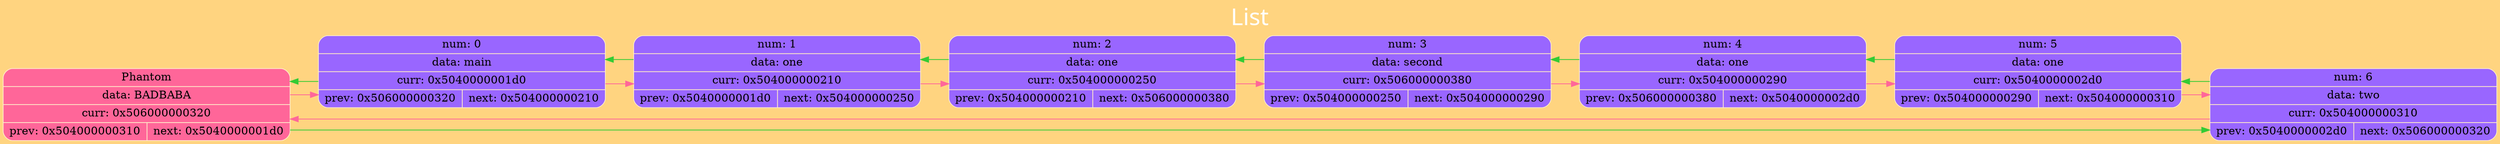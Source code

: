 digraph G
{
label="List";
 labelloc="t";
 fontsize=30
 fontname="Verdana";
 fontcolor="#FFFFFF"

rankdir=LR; splines=ortho; size="200,300"; bgcolor="#ffd480";
{ node_0x506000000320 [shape = record; style="rounded, filled", fillcolor="#ff6699", color="#FFE9C7", label=" { Phantom } | { data: BADBABA } | { curr: 0x506000000320 } | { { prev: 0x504000000310 } | { next: 0x5040000001d0 } }  "] 
}
node_0x5040000001d0 [shape = record; style="rounded, filled", fillcolor="#9966FF", color="#FFE9C7", label=" { num: 0 } | { data: main } | { curr: 0x5040000001d0 } | { { prev: 0x506000000320 } | { next: 0x504000000210 } }  "] 
node_0x504000000210 [shape = record; style="rounded, filled", fillcolor="#9966FF", color="#FFE9C7", label=" { num: 1 } | { data: one } | { curr: 0x504000000210 } | { { prev: 0x5040000001d0 } | { next: 0x504000000250 } }  "] 
node_0x504000000250 [shape = record; style="rounded, filled", fillcolor="#9966FF", color="#FFE9C7", label=" { num: 2 } | { data: one } | { curr: 0x504000000250 } | { { prev: 0x504000000210 } | { next: 0x506000000380 } }  "] 
node_0x506000000380 [shape = record; style="rounded, filled", fillcolor="#9966FF", color="#FFE9C7", label=" { num: 3 } | { data: second } | { curr: 0x506000000380 } | { { prev: 0x504000000250 } | { next: 0x504000000290 } }  "] 
node_0x504000000290 [shape = record; style="rounded, filled", fillcolor="#9966FF", color="#FFE9C7", label=" { num: 4 } | { data: one } | { curr: 0x504000000290 } | { { prev: 0x506000000380 } | { next: 0x5040000002d0 } }  "] 
node_0x5040000002d0 [shape = record; style="rounded, filled", fillcolor="#9966FF", color="#FFE9C7", label=" { num: 5 } | { data: one } | { curr: 0x5040000002d0 } | { { prev: 0x504000000290 } | { next: 0x504000000310 } }  "] 
node_0x504000000310 [shape = record; style="rounded, filled", fillcolor="#9966FF", color="#FFE9C7", label=" { num: 6 } | { data: two } | { curr: 0x504000000310 } | { { prev: 0x5040000002d0 } | { next: 0x506000000320 } }  "] 

node_0x506000000320 -> node_0x5040000001d0 [color ="#ff6699"];
node_0x506000000320 -> node_0x504000000310 [color ="#34cb34"];
node_0x5040000001d0 -> node_0x504000000210 [color ="#ff6699"];
node_0x5040000001d0 -> node_0x506000000320 [color ="#34cb34"];
node_0x504000000210 -> node_0x504000000250 [color ="#ff6699"];
node_0x504000000210 -> node_0x5040000001d0 [color ="#34cb34"];
node_0x504000000250 -> node_0x506000000380 [color ="#ff6699"];
node_0x504000000250 -> node_0x504000000210 [color ="#34cb34"];
node_0x506000000380 -> node_0x504000000290 [color ="#ff6699"];
node_0x506000000380 -> node_0x504000000250 [color ="#34cb34"];
node_0x504000000290 -> node_0x5040000002d0 [color ="#ff6699"];
node_0x504000000290 -> node_0x506000000380 [color ="#34cb34"];
node_0x5040000002d0 -> node_0x504000000310 [color ="#ff6699"];
node_0x5040000002d0 -> node_0x504000000290 [color ="#34cb34"];
node_0x504000000310 -> node_0x506000000320 [color ="#ff6699"];
node_0x504000000310 -> node_0x5040000002d0 [color ="#34cb34"];

}

